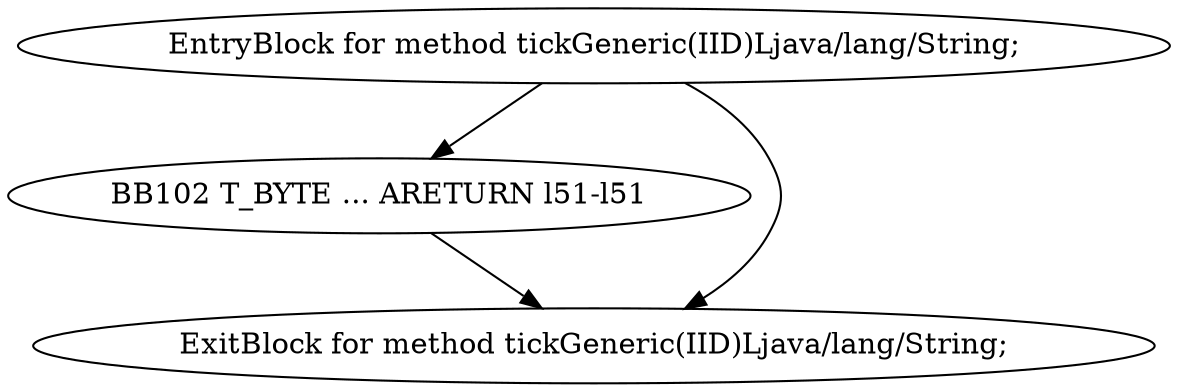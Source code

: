digraph G {
  1 [ label="BB102 T_BYTE ... ARETURN l51-l51" ];
  2 [ label="EntryBlock for method tickGeneric(IID)Ljava/lang/String;" ];
  3 [ label="ExitBlock for method tickGeneric(IID)Ljava/lang/String;" ];
  2 -> 3 [ label="" ];
  2 -> 1 [ label="" ];
  1 -> 3 [ label="" ];
}
